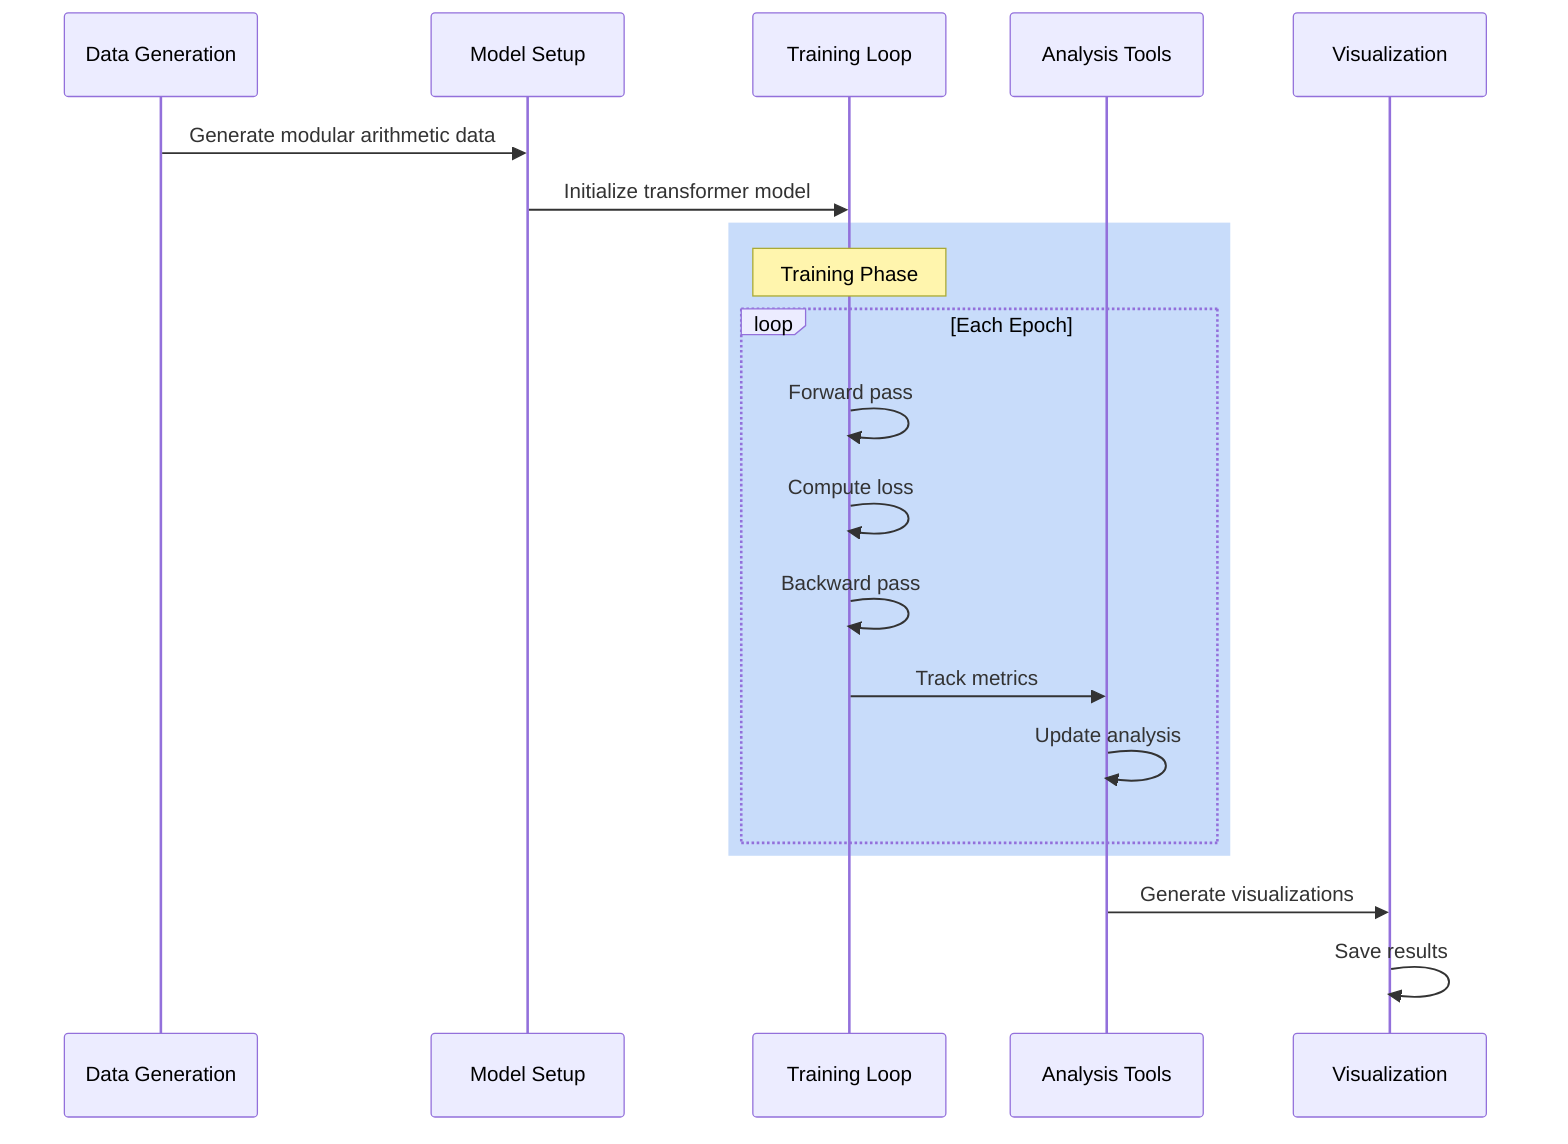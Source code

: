 sequenceDiagram
    participant Data as Data Generation
    participant Model as Model Setup
    participant Train as Training Loop
    participant Analysis as Analysis Tools
    participant Viz as Visualization

    Data->>Model: Generate modular arithmetic data
    Model->>Train: Initialize transformer model
    
    rect rgb(200, 220, 250)
        Note over Train: Training Phase
        loop Each Epoch
            Train->>Train: Forward pass
            Train->>Train: Compute loss
            Train->>Train: Backward pass
            Train->>Analysis: Track metrics
            Analysis->>Analysis: Update analysis
        end
    end

    Analysis->>Viz: Generate visualizations
    Viz->>Viz: Save results
